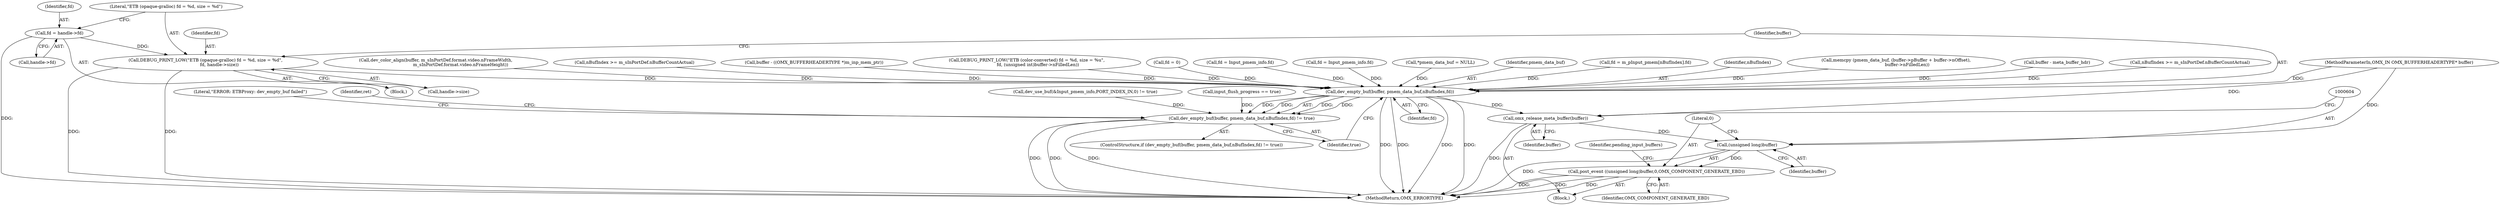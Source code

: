 digraph "0_Android_4ed06d14080d8667d5be14eed200e378cba78345_0@pointer" {
"1000479" [label="(Call,DEBUG_PRINT_LOW(\"ETB (opaque-gralloc) fd = %d, size = %d\",\n                    fd, handle->size))"];
"1000474" [label="(Call,fd = handle->fd)"];
"1000591" [label="(Call,dev_empty_buf(buffer, pmem_data_buf,nBufIndex,fd))"];
"1000590" [label="(Call,dev_empty_buf(buffer, pmem_data_buf,nBufIndex,fd) != true)"];
"1000600" [label="(Call,omx_release_meta_buffer(buffer))"];
"1000603" [label="(Call,(unsigned long)buffer)"];
"1000602" [label="(Call,post_event ((unsigned long)buffer,0,OMX_COMPONENT_GENERATE_EBD))"];
"1000590" [label="(Call,dev_empty_buf(buffer, pmem_data_buf,nBufIndex,fd) != true)"];
"1000159" [label="(Call,buffer - meta_buffer_hdr)"];
"1000599" [label="(Literal,\"ERROR: ETBProxy: dev_empty_buf failed\")"];
"1000163" [label="(Call,nBufIndex >= m_sInPortDef.nBufferCountActual)"];
"1000618" [label="(Identifier,ret)"];
"1000592" [label="(Identifier,buffer)"];
"1000465" [label="(Block,)"];
"1000562" [label="(Call,dev_color_align(buffer, m_sInPortDef.format.video.nFrameWidth,\n                                    m_sInPortDef.format.video.nFrameHeight))"];
"1000595" [label="(Identifier,fd)"];
"1000475" [label="(Identifier,fd)"];
"1000597" [label="(Block,)"];
"1000481" [label="(Identifier,fd)"];
"1000600" [label="(Call,omx_release_meta_buffer(buffer))"];
"1000609" [label="(Identifier,pending_input_buffers)"];
"1000601" [label="(Identifier,buffer)"];
"1000267" [label="(Call,nBufIndex >= m_sInPortDef.nBufferCountActual)"];
"1000261" [label="(Call,buffer - ((OMX_BUFFERHEADERTYPE *)m_inp_mem_ptr))"];
"1000434" [label="(Call,dev_use_buf(&Input_pmem_info,PORT_INDEX_IN,0) != true)"];
"1000591" [label="(Call,dev_empty_buf(buffer, pmem_data_buf,nBufIndex,fd))"];
"1000606" [label="(Literal,0)"];
"1000540" [label="(Call,DEBUG_PRINT_LOW(\"ETB (color-converted) fd = %d, size = %u\",\n                fd, (unsigned int)buffer->nFilledLen))"];
"1000129" [label="(Call,fd = 0)"];
"1000281" [label="(Call,input_flush_progress == true)"];
"1000602" [label="(Call,post_event ((unsigned long)buffer,0,OMX_COMPONENT_GENERATE_EBD))"];
"1000345" [label="(Call,fd = Input_pmem_info.fd)"];
"1000405" [label="(Call,fd = Input_pmem_info.fd)"];
"1000103" [label="(MethodParameterIn,OMX_IN OMX_BUFFERHEADERTYPE* buffer)"];
"1000109" [label="(Call,*pmem_data_buf = NULL)"];
"1000593" [label="(Identifier,pmem_data_buf)"];
"1000607" [label="(Identifier,OMX_COMPONENT_GENERATE_EBD)"];
"1000299" [label="(Call,fd = m_pInput_pmem[nBufIndex].fd)"];
"1000596" [label="(Identifier,true)"];
"1000474" [label="(Call,fd = handle->fd)"];
"1000619" [label="(MethodReturn,OMX_ERRORTYPE)"];
"1000480" [label="(Literal,\"ETB (opaque-gralloc) fd = %d, size = %d\")"];
"1000482" [label="(Call,handle->size)"];
"1000479" [label="(Call,DEBUG_PRINT_LOW(\"ETB (opaque-gralloc) fd = %d, size = %d\",\n                    fd, handle->size))"];
"1000476" [label="(Call,handle->fd)"];
"1000603" [label="(Call,(unsigned long)buffer)"];
"1000594" [label="(Identifier,nBufIndex)"];
"1000605" [label="(Identifier,buffer)"];
"1000515" [label="(Call,memcpy (pmem_data_buf, (buffer->pBuffer + buffer->nOffset),\n                buffer->nFilledLen))"];
"1000589" [label="(ControlStructure,if (dev_empty_buf(buffer, pmem_data_buf,nBufIndex,fd) != true))"];
"1000479" -> "1000465"  [label="AST: "];
"1000479" -> "1000482"  [label="CFG: "];
"1000480" -> "1000479"  [label="AST: "];
"1000481" -> "1000479"  [label="AST: "];
"1000482" -> "1000479"  [label="AST: "];
"1000592" -> "1000479"  [label="CFG: "];
"1000479" -> "1000619"  [label="DDG: "];
"1000479" -> "1000619"  [label="DDG: "];
"1000474" -> "1000479"  [label="DDG: "];
"1000479" -> "1000591"  [label="DDG: "];
"1000474" -> "1000465"  [label="AST: "];
"1000474" -> "1000476"  [label="CFG: "];
"1000475" -> "1000474"  [label="AST: "];
"1000476" -> "1000474"  [label="AST: "];
"1000480" -> "1000474"  [label="CFG: "];
"1000474" -> "1000619"  [label="DDG: "];
"1000591" -> "1000590"  [label="AST: "];
"1000591" -> "1000595"  [label="CFG: "];
"1000592" -> "1000591"  [label="AST: "];
"1000593" -> "1000591"  [label="AST: "];
"1000594" -> "1000591"  [label="AST: "];
"1000595" -> "1000591"  [label="AST: "];
"1000596" -> "1000591"  [label="CFG: "];
"1000591" -> "1000619"  [label="DDG: "];
"1000591" -> "1000619"  [label="DDG: "];
"1000591" -> "1000619"  [label="DDG: "];
"1000591" -> "1000619"  [label="DDG: "];
"1000591" -> "1000590"  [label="DDG: "];
"1000591" -> "1000590"  [label="DDG: "];
"1000591" -> "1000590"  [label="DDG: "];
"1000591" -> "1000590"  [label="DDG: "];
"1000562" -> "1000591"  [label="DDG: "];
"1000159" -> "1000591"  [label="DDG: "];
"1000261" -> "1000591"  [label="DDG: "];
"1000103" -> "1000591"  [label="DDG: "];
"1000515" -> "1000591"  [label="DDG: "];
"1000109" -> "1000591"  [label="DDG: "];
"1000163" -> "1000591"  [label="DDG: "];
"1000267" -> "1000591"  [label="DDG: "];
"1000129" -> "1000591"  [label="DDG: "];
"1000540" -> "1000591"  [label="DDG: "];
"1000299" -> "1000591"  [label="DDG: "];
"1000405" -> "1000591"  [label="DDG: "];
"1000345" -> "1000591"  [label="DDG: "];
"1000591" -> "1000600"  [label="DDG: "];
"1000590" -> "1000589"  [label="AST: "];
"1000590" -> "1000596"  [label="CFG: "];
"1000596" -> "1000590"  [label="AST: "];
"1000599" -> "1000590"  [label="CFG: "];
"1000618" -> "1000590"  [label="CFG: "];
"1000590" -> "1000619"  [label="DDG: "];
"1000590" -> "1000619"  [label="DDG: "];
"1000590" -> "1000619"  [label="DDG: "];
"1000434" -> "1000590"  [label="DDG: "];
"1000281" -> "1000590"  [label="DDG: "];
"1000600" -> "1000597"  [label="AST: "];
"1000600" -> "1000601"  [label="CFG: "];
"1000601" -> "1000600"  [label="AST: "];
"1000604" -> "1000600"  [label="CFG: "];
"1000600" -> "1000619"  [label="DDG: "];
"1000103" -> "1000600"  [label="DDG: "];
"1000600" -> "1000603"  [label="DDG: "];
"1000603" -> "1000602"  [label="AST: "];
"1000603" -> "1000605"  [label="CFG: "];
"1000604" -> "1000603"  [label="AST: "];
"1000605" -> "1000603"  [label="AST: "];
"1000606" -> "1000603"  [label="CFG: "];
"1000603" -> "1000619"  [label="DDG: "];
"1000603" -> "1000602"  [label="DDG: "];
"1000103" -> "1000603"  [label="DDG: "];
"1000602" -> "1000597"  [label="AST: "];
"1000602" -> "1000607"  [label="CFG: "];
"1000606" -> "1000602"  [label="AST: "];
"1000607" -> "1000602"  [label="AST: "];
"1000609" -> "1000602"  [label="CFG: "];
"1000602" -> "1000619"  [label="DDG: "];
"1000602" -> "1000619"  [label="DDG: "];
"1000602" -> "1000619"  [label="DDG: "];
}
